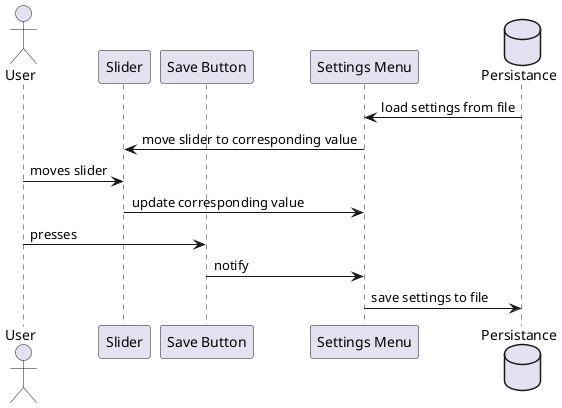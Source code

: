 @startuml

actor User as user
participant Slider as slider
participant "Save Button" as save
participant "Settings Menu" as settings
database Persistance as fs

fs -> settings : load settings from file
settings -> slider : move slider to corresponding value
user -> slider : moves slider
slider -> settings : update corresponding value
user -> save : presses
save -> settings : notify
settings -> fs : save settings to file


@enduml

